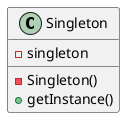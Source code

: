 @startuml Singleton

class Singleton {
    - singleton
    - Singleton()
    + getInstance()
}

@enduml
